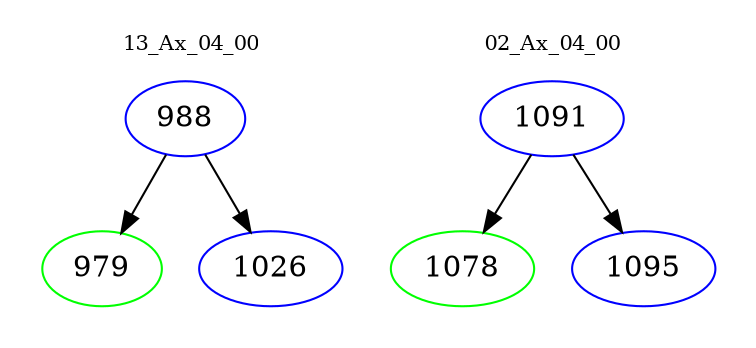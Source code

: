 digraph{
subgraph cluster_0 {
color = white
label = "13_Ax_04_00";
fontsize=10;
T0_988 [label="988", color="blue"]
T0_988 -> T0_979 [color="black"]
T0_979 [label="979", color="green"]
T0_988 -> T0_1026 [color="black"]
T0_1026 [label="1026", color="blue"]
}
subgraph cluster_1 {
color = white
label = "02_Ax_04_00";
fontsize=10;
T1_1091 [label="1091", color="blue"]
T1_1091 -> T1_1078 [color="black"]
T1_1078 [label="1078", color="green"]
T1_1091 -> T1_1095 [color="black"]
T1_1095 [label="1095", color="blue"]
}
}
